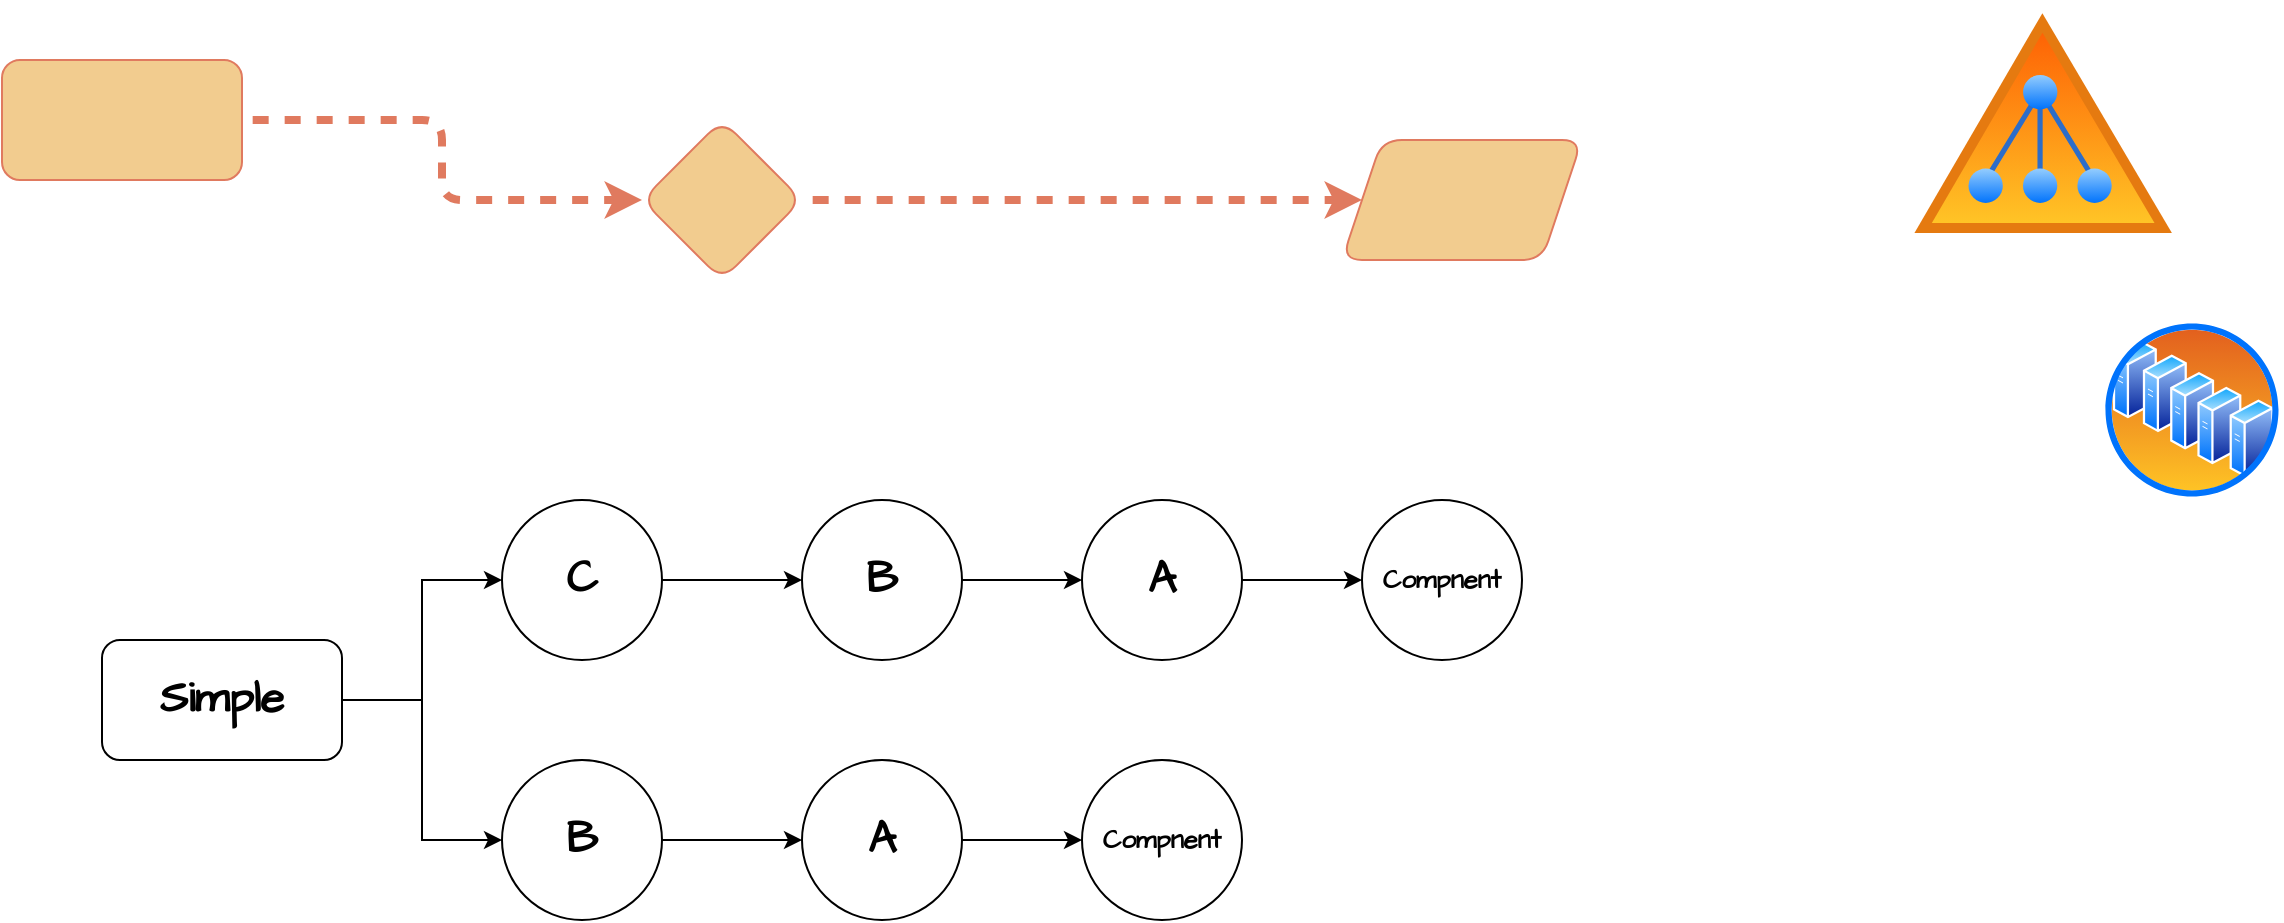 <mxfile version="27.1.4" pages="2">
  <diagram name="第 1 页" id="ZaIxbTGt9ljsvJBM_i2E">
    <mxGraphModel dx="1426" dy="766" grid="1" gridSize="10" guides="1" tooltips="1" connect="1" arrows="1" fold="1" page="1" pageScale="1" pageWidth="1169" pageHeight="827" background="none" math="0" shadow="0" adaptiveColors="none">
      <root>
        <mxCell id="0" />
        <mxCell id="1" parent="0" />
        <mxCell id="FoRi43nugjsTQ1BUYzOQ-5" value="" style="edgeStyle=orthogonalEdgeStyle;rounded=1;hachureGap=4;orthogonalLoop=1;jettySize=auto;html=1;fontFamily=Architects Daughter;fontSource=https%3A%2F%2Ffonts.googleapis.com%2Fcss%3Ffamily%3DArchitects%2BDaughter;labelBackgroundColor=none;fontColor=default;strokeColor=#E07A5F;flowAnimation=1;shadow=0;strokeWidth=4;" parent="1" source="FoRi43nugjsTQ1BUYzOQ-2" target="FoRi43nugjsTQ1BUYzOQ-4" edge="1">
          <mxGeometry relative="1" as="geometry" />
        </mxCell>
        <mxCell id="FoRi43nugjsTQ1BUYzOQ-3" value="" style="edgeStyle=orthogonalEdgeStyle;rounded=1;hachureGap=4;orthogonalLoop=1;jettySize=auto;html=1;fontFamily=Architects Daughter;fontSource=https%3A%2F%2Ffonts.googleapis.com%2Fcss%3Ffamily%3DArchitects%2BDaughter;labelBackgroundColor=none;fontColor=default;strokeColor=#E07A5F;flowAnimation=1;strokeWidth=4;jumpStyle=arc;" parent="1" source="FoRi43nugjsTQ1BUYzOQ-1" target="FoRi43nugjsTQ1BUYzOQ-2" edge="1">
          <mxGeometry relative="1" as="geometry" />
        </mxCell>
        <mxCell id="FoRi43nugjsTQ1BUYzOQ-1" value="" style="rounded=1;whiteSpace=wrap;html=1;hachureGap=4;fontFamily=Architects Daughter;fontSource=https%3A%2F%2Ffonts.googleapis.com%2Fcss%3Ffamily%3DArchitects%2BDaughter;labelBackgroundColor=none;fillColor=#F2CC8F;strokeColor=#E07A5F;fontColor=#393C56;" parent="1" vertex="1">
          <mxGeometry x="10" y="160" width="120" height="60" as="geometry" />
        </mxCell>
        <mxCell id="FoRi43nugjsTQ1BUYzOQ-2" value="" style="rhombus;whiteSpace=wrap;html=1;fontFamily=Architects Daughter;rounded=1;hachureGap=4;fontSource=https%3A%2F%2Ffonts.googleapis.com%2Fcss%3Ffamily%3DArchitects%2BDaughter;labelBackgroundColor=none;fillColor=#F2CC8F;strokeColor=#E07A5F;fontColor=#393C56;" parent="1" vertex="1">
          <mxGeometry x="330" y="190" width="80" height="80" as="geometry" />
        </mxCell>
        <mxCell id="FoRi43nugjsTQ1BUYzOQ-4" value="" style="shape=parallelogram;perimeter=parallelogramPerimeter;whiteSpace=wrap;html=1;fixedSize=1;fontFamily=Architects Daughter;rounded=1;hachureGap=4;fontSource=https%3A%2F%2Ffonts.googleapis.com%2Fcss%3Ffamily%3DArchitects%2BDaughter;labelBackgroundColor=none;fillColor=#F2CC8F;strokeColor=#E07A5F;fontColor=#393C56;noLabel=0;direction=west;portConstraintRotation=0;fixDash=0;container=0;dropTarget=0;recursiveResize=1;collapsible=0;metaEdit=0;treeFolding=0;treeMoving=0;enumerate=0;comic=0;" parent="1" vertex="1">
          <mxGeometry x="680" y="200" width="120" height="60" as="geometry">
            <mxRectangle x="500" y="360" width="50" height="40" as="alternateBounds" />
          </mxGeometry>
        </mxCell>
        <mxCell id="-wWxlK1CALG98RiuXOY9-1" value="" style="image;aspect=fixed;perimeter=ellipsePerimeter;html=1;align=center;shadow=0;dashed=0;spacingTop=3;image=img/lib/active_directory/active_directory.svg;noLabel=0;" parent="1" vertex="1">
          <mxGeometry x="960" y="130" width="141.18" height="120" as="geometry" />
        </mxCell>
        <mxCell id="-wWxlK1CALG98RiuXOY9-2" value="" style="image;aspect=fixed;perimeter=ellipsePerimeter;html=1;align=center;shadow=0;dashed=0;spacingTop=3;image=img/lib/active_directory/server_farm.svg;" parent="1" vertex="1">
          <mxGeometry x="1060" y="290" width="90" height="90" as="geometry" />
        </mxCell>
        <mxCell id="A8otQemTXDLGVKK_Nkt2-9" style="edgeStyle=orthogonalEdgeStyle;rounded=0;orthogonalLoop=1;jettySize=auto;html=1;entryX=0;entryY=0.5;entryDx=0;entryDy=0;" edge="1" parent="1" source="A8otQemTXDLGVKK_Nkt2-4" target="A8otQemTXDLGVKK_Nkt2-8">
          <mxGeometry relative="1" as="geometry" />
        </mxCell>
        <mxCell id="A8otQemTXDLGVKK_Nkt2-4" value="&lt;font style=&quot;font-size: 22px;&quot;&gt;&lt;b&gt;C&lt;/b&gt;&lt;/font&gt;" style="ellipse;whiteSpace=wrap;html=1;aspect=fixed;hachureGap=4;fontFamily=Architects Daughter;fontSource=https%3A%2F%2Ffonts.googleapis.com%2Fcss%3Ffamily%3DArchitects%2BDaughter;" vertex="1" parent="1">
          <mxGeometry x="260" y="380" width="80" height="80" as="geometry" />
        </mxCell>
        <mxCell id="A8otQemTXDLGVKK_Nkt2-17" value="" style="edgeStyle=orthogonalEdgeStyle;rounded=0;orthogonalLoop=1;jettySize=auto;html=1;" edge="1" parent="1" source="A8otQemTXDLGVKK_Nkt2-6" target="A8otQemTXDLGVKK_Nkt2-15">
          <mxGeometry relative="1" as="geometry" />
        </mxCell>
        <mxCell id="A8otQemTXDLGVKK_Nkt2-6" value="&lt;font style=&quot;font-size: 22px;&quot;&gt;&lt;b&gt;B&lt;/b&gt;&lt;/font&gt;" style="ellipse;whiteSpace=wrap;html=1;aspect=fixed;hachureGap=4;fontFamily=Architects Daughter;fontSource=https%3A%2F%2Ffonts.googleapis.com%2Fcss%3Ffamily%3DArchitects%2BDaughter;" vertex="1" parent="1">
          <mxGeometry x="260" y="510" width="80" height="80" as="geometry" />
        </mxCell>
        <mxCell id="A8otQemTXDLGVKK_Nkt2-11" value="" style="edgeStyle=orthogonalEdgeStyle;rounded=0;orthogonalLoop=1;jettySize=auto;html=1;" edge="1" parent="1" source="A8otQemTXDLGVKK_Nkt2-8" target="A8otQemTXDLGVKK_Nkt2-10">
          <mxGeometry relative="1" as="geometry" />
        </mxCell>
        <mxCell id="A8otQemTXDLGVKK_Nkt2-8" value="&lt;font style=&quot;font-size: 22px;&quot;&gt;&lt;b&gt;B&lt;/b&gt;&lt;/font&gt;" style="ellipse;whiteSpace=wrap;html=1;aspect=fixed;hachureGap=4;fontFamily=Architects Daughter;fontSource=https%3A%2F%2Ffonts.googleapis.com%2Fcss%3Ffamily%3DArchitects%2BDaughter;" vertex="1" parent="1">
          <mxGeometry x="410" y="380" width="80" height="80" as="geometry" />
        </mxCell>
        <mxCell id="A8otQemTXDLGVKK_Nkt2-13" value="" style="edgeStyle=orthogonalEdgeStyle;rounded=0;orthogonalLoop=1;jettySize=auto;html=1;" edge="1" parent="1" source="A8otQemTXDLGVKK_Nkt2-10" target="A8otQemTXDLGVKK_Nkt2-12">
          <mxGeometry relative="1" as="geometry" />
        </mxCell>
        <mxCell id="A8otQemTXDLGVKK_Nkt2-10" value="&lt;font style=&quot;font-size: 22px;&quot;&gt;&lt;b&gt;A&lt;/b&gt;&lt;/font&gt;" style="ellipse;whiteSpace=wrap;html=1;aspect=fixed;hachureGap=4;fontFamily=Architects Daughter;fontSource=https%3A%2F%2Ffonts.googleapis.com%2Fcss%3Ffamily%3DArchitects%2BDaughter;" vertex="1" parent="1">
          <mxGeometry x="550" y="380" width="80" height="80" as="geometry" />
        </mxCell>
        <mxCell id="A8otQemTXDLGVKK_Nkt2-12" value="&lt;font style=&quot;font-size: 13px;&quot;&gt;&lt;b style=&quot;&quot;&gt;Compnent&lt;/b&gt;&lt;/font&gt;" style="ellipse;whiteSpace=wrap;html=1;aspect=fixed;hachureGap=4;fontFamily=Architects Daughter;fontSource=https%3A%2F%2Ffonts.googleapis.com%2Fcss%3Ffamily%3DArchitects%2BDaughter;" vertex="1" parent="1">
          <mxGeometry x="690" y="380" width="80" height="80" as="geometry" />
        </mxCell>
        <mxCell id="A8otQemTXDLGVKK_Nkt2-14" value="" style="edgeStyle=orthogonalEdgeStyle;rounded=0;orthogonalLoop=1;jettySize=auto;html=1;" edge="1" parent="1" source="A8otQemTXDLGVKK_Nkt2-15" target="A8otQemTXDLGVKK_Nkt2-16">
          <mxGeometry relative="1" as="geometry" />
        </mxCell>
        <mxCell id="A8otQemTXDLGVKK_Nkt2-15" value="&lt;font style=&quot;font-size: 22px;&quot;&gt;&lt;b&gt;A&lt;/b&gt;&lt;/font&gt;" style="ellipse;whiteSpace=wrap;html=1;aspect=fixed;hachureGap=4;fontFamily=Architects Daughter;fontSource=https%3A%2F%2Ffonts.googleapis.com%2Fcss%3Ffamily%3DArchitects%2BDaughter;" vertex="1" parent="1">
          <mxGeometry x="410" y="510" width="80" height="80" as="geometry" />
        </mxCell>
        <mxCell id="A8otQemTXDLGVKK_Nkt2-16" value="&lt;font style=&quot;font-size: 13px;&quot;&gt;&lt;b style=&quot;&quot;&gt;Compnent&lt;/b&gt;&lt;/font&gt;" style="ellipse;whiteSpace=wrap;html=1;aspect=fixed;hachureGap=4;fontFamily=Architects Daughter;fontSource=https%3A%2F%2Ffonts.googleapis.com%2Fcss%3Ffamily%3DArchitects%2BDaughter;" vertex="1" parent="1">
          <mxGeometry x="550" y="510" width="80" height="80" as="geometry" />
        </mxCell>
        <mxCell id="A8otQemTXDLGVKK_Nkt2-19" style="edgeStyle=orthogonalEdgeStyle;rounded=0;orthogonalLoop=1;jettySize=auto;html=1;entryX=0;entryY=0.5;entryDx=0;entryDy=0;" edge="1" parent="1" source="A8otQemTXDLGVKK_Nkt2-18" target="A8otQemTXDLGVKK_Nkt2-4">
          <mxGeometry relative="1" as="geometry" />
        </mxCell>
        <mxCell id="A8otQemTXDLGVKK_Nkt2-20" style="edgeStyle=orthogonalEdgeStyle;rounded=0;orthogonalLoop=1;jettySize=auto;html=1;entryX=0;entryY=0.5;entryDx=0;entryDy=0;" edge="1" parent="1" source="A8otQemTXDLGVKK_Nkt2-18" target="A8otQemTXDLGVKK_Nkt2-6">
          <mxGeometry relative="1" as="geometry" />
        </mxCell>
        <mxCell id="A8otQemTXDLGVKK_Nkt2-18" value="&lt;font face=&quot;Architects Daughter&quot;&gt;&lt;span style=&quot;font-size: 22px;&quot;&gt;&lt;b&gt;Simple&lt;/b&gt;&lt;/span&gt;&lt;/font&gt;" style="rounded=1;whiteSpace=wrap;html=1;" vertex="1" parent="1">
          <mxGeometry x="60" y="450" width="120" height="60" as="geometry" />
        </mxCell>
      </root>
    </mxGraphModel>
  </diagram>
  <diagram name="第 1 页 的副本" id="8J8cLOSBtVwrko91boQ2">
    <mxGraphModel dx="1213" dy="657" grid="1" gridSize="10" guides="1" tooltips="1" connect="1" arrows="1" fold="1" page="1" pageScale="1" pageWidth="1169" pageHeight="827" background="none" math="0" shadow="0" adaptiveColors="none">
      <root>
        <mxCell id="tZkZBpLUCjEgeV6Xtni8-0" />
        <mxCell id="tZkZBpLUCjEgeV6Xtni8-1" parent="tZkZBpLUCjEgeV6Xtni8-0" />
        <mxCell id="tZkZBpLUCjEgeV6Xtni8-2" value="" style="edgeStyle=orthogonalEdgeStyle;rounded=1;sketch=1;hachureGap=4;jiggle=2;curveFitting=1;orthogonalLoop=1;jettySize=auto;html=1;fontFamily=Architects Daughter;fontSource=https%3A%2F%2Ffonts.googleapis.com%2Fcss%3Ffamily%3DArchitects%2BDaughter;labelBackgroundColor=none;fontColor=default;strokeColor=#E07A5F;" edge="1" parent="tZkZBpLUCjEgeV6Xtni8-1" source="tZkZBpLUCjEgeV6Xtni8-3" target="tZkZBpLUCjEgeV6Xtni8-5">
          <mxGeometry relative="1" as="geometry" />
        </mxCell>
        <mxCell id="tZkZBpLUCjEgeV6Xtni8-3" value="" style="rounded=1;whiteSpace=wrap;html=1;sketch=1;hachureGap=4;jiggle=2;curveFitting=1;fontFamily=Architects Daughter;fontSource=https%3A%2F%2Ffonts.googleapis.com%2Fcss%3Ffamily%3DArchitects%2BDaughter;labelBackgroundColor=none;fillColor=#F2CC8F;strokeColor=#E07A5F;fontColor=#393C56;" vertex="1" parent="tZkZBpLUCjEgeV6Xtni8-1">
          <mxGeometry x="110" y="200" width="120" height="60" as="geometry" />
        </mxCell>
        <mxCell id="tZkZBpLUCjEgeV6Xtni8-4" value="" style="edgeStyle=orthogonalEdgeStyle;rounded=1;sketch=1;hachureGap=4;jiggle=2;curveFitting=1;orthogonalLoop=1;jettySize=auto;html=1;fontFamily=Architects Daughter;fontSource=https%3A%2F%2Ffonts.googleapis.com%2Fcss%3Ffamily%3DArchitects%2BDaughter;labelBackgroundColor=none;fontColor=default;strokeColor=#E07A5F;" edge="1" parent="tZkZBpLUCjEgeV6Xtni8-1" source="tZkZBpLUCjEgeV6Xtni8-5" target="tZkZBpLUCjEgeV6Xtni8-6">
          <mxGeometry relative="1" as="geometry" />
        </mxCell>
        <mxCell id="tZkZBpLUCjEgeV6Xtni8-5" value="" style="rhombus;whiteSpace=wrap;html=1;fontFamily=Architects Daughter;rounded=1;sketch=1;hachureGap=4;jiggle=2;curveFitting=1;fontSource=https%3A%2F%2Ffonts.googleapis.com%2Fcss%3Ffamily%3DArchitects%2BDaughter;labelBackgroundColor=none;fillColor=#F2CC8F;strokeColor=#E07A5F;fontColor=#393C56;" vertex="1" parent="tZkZBpLUCjEgeV6Xtni8-1">
          <mxGeometry x="330" y="190" width="80" height="80" as="geometry" />
        </mxCell>
        <mxCell id="tZkZBpLUCjEgeV6Xtni8-6" value="" style="shape=parallelogram;perimeter=parallelogramPerimeter;whiteSpace=wrap;html=1;fixedSize=1;fontFamily=Architects Daughter;rounded=1;sketch=1;hachureGap=4;jiggle=2;curveFitting=1;fontSource=https%3A%2F%2Ffonts.googleapis.com%2Fcss%3Ffamily%3DArchitects%2BDaughter;labelBackgroundColor=none;fillColor=#F2CC8F;strokeColor=#E07A5F;fontColor=#393C56;" vertex="1" parent="tZkZBpLUCjEgeV6Xtni8-1">
          <mxGeometry x="480" y="200" width="120" height="60" as="geometry" />
        </mxCell>
      </root>
    </mxGraphModel>
  </diagram>
</mxfile>
